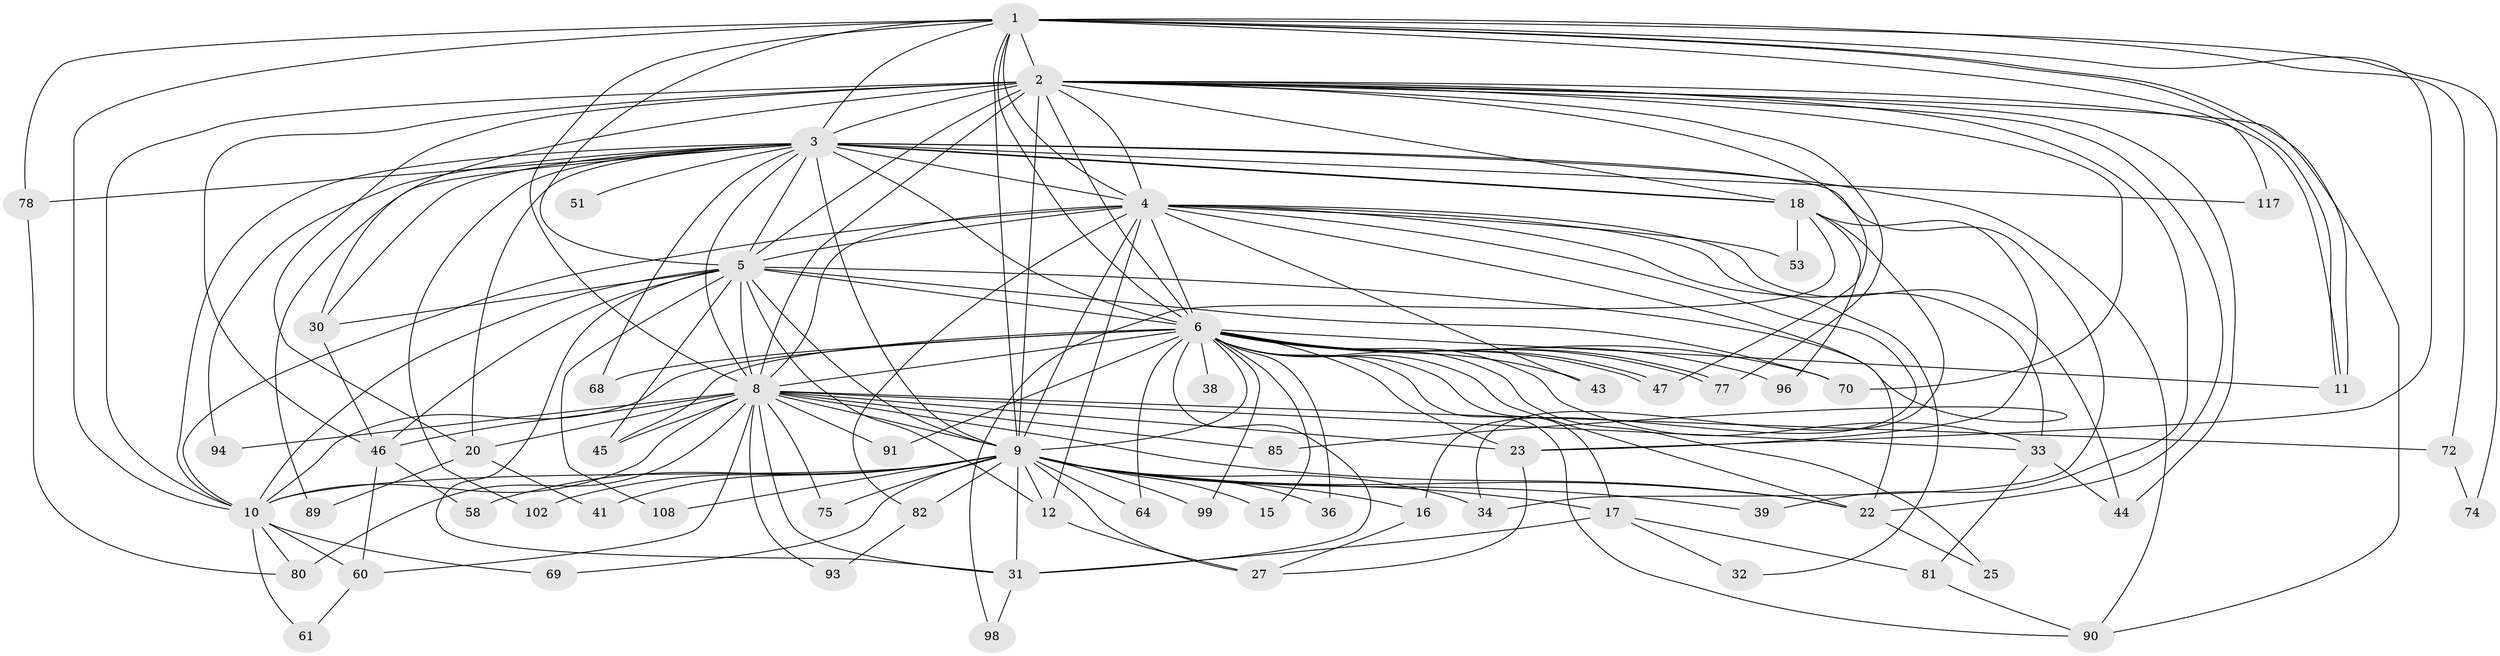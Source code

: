 // original degree distribution, {18: 0.007936507936507936, 19: 0.015873015873015872, 28: 0.015873015873015872, 21: 0.007936507936507936, 15: 0.007936507936507936, 22: 0.007936507936507936, 31: 0.007936507936507936, 13: 0.007936507936507936, 4: 0.0873015873015873, 11: 0.007936507936507936, 2: 0.5317460317460317, 3: 0.18253968253968253, 5: 0.05555555555555555, 6: 0.03968253968253968, 7: 0.007936507936507936, 10: 0.007936507936507936}
// Generated by graph-tools (version 1.1) at 2025/13/03/09/25 04:13:53]
// undirected, 63 vertices, 171 edges
graph export_dot {
graph [start="1"]
  node [color=gray90,style=filled];
  1;
  2 [super="+110+84+49+7+42+95"];
  3 [super="+54+48+100"];
  4 [super="+21"];
  5;
  6 [super="+57+71+14+55+13+24"];
  8 [super="+52+111+112+28+88"];
  9 [super="+50"];
  10 [super="+73"];
  11;
  12;
  15;
  16;
  17;
  18 [super="+35+26"];
  20;
  22 [super="+105+86+40"];
  23 [super="+115"];
  25;
  27 [super="+83"];
  30 [super="+63+107"];
  31 [super="+79"];
  32;
  33;
  34 [super="+106"];
  36;
  38;
  39;
  41;
  43;
  44 [super="+87"];
  45;
  46 [super="+59+66+56"];
  47;
  51;
  53;
  58;
  60 [super="+119"];
  61;
  64;
  68;
  69;
  70 [super="+76"];
  72;
  74;
  75;
  77 [super="+97"];
  78;
  80;
  81;
  82;
  85;
  89;
  90 [super="+104+116"];
  91;
  93;
  94;
  96;
  98;
  99;
  102;
  108;
  117;
  1 -- 2 [weight=3];
  1 -- 3;
  1 -- 4;
  1 -- 5;
  1 -- 6;
  1 -- 8 [weight=2];
  1 -- 9;
  1 -- 10;
  1 -- 11;
  1 -- 11;
  1 -- 23;
  1 -- 72;
  1 -- 74;
  1 -- 78;
  1 -- 117;
  2 -- 3 [weight=2];
  2 -- 4 [weight=3];
  2 -- 5 [weight=2];
  2 -- 6 [weight=3];
  2 -- 8 [weight=3];
  2 -- 9 [weight=3];
  2 -- 10 [weight=2];
  2 -- 39;
  2 -- 44;
  2 -- 90;
  2 -- 11;
  2 -- 18 [weight=2];
  2 -- 30 [weight=2];
  2 -- 46;
  2 -- 20;
  2 -- 22;
  2 -- 77;
  2 -- 47;
  2 -- 70;
  3 -- 4 [weight=3];
  3 -- 5;
  3 -- 6 [weight=4];
  3 -- 8 [weight=2];
  3 -- 9 [weight=2];
  3 -- 10 [weight=2];
  3 -- 18;
  3 -- 18;
  3 -- 20;
  3 -- 30;
  3 -- 34;
  3 -- 51 [weight=2];
  3 -- 68;
  3 -- 78;
  3 -- 89;
  3 -- 90;
  3 -- 102;
  3 -- 117;
  3 -- 94;
  4 -- 5;
  4 -- 6 [weight=2];
  4 -- 8;
  4 -- 9;
  4 -- 10;
  4 -- 16;
  4 -- 32;
  4 -- 33;
  4 -- 43;
  4 -- 44;
  4 -- 53;
  4 -- 82;
  4 -- 85;
  4 -- 12;
  5 -- 6 [weight=2];
  5 -- 8 [weight=2];
  5 -- 9;
  5 -- 10;
  5 -- 12;
  5 -- 31;
  5 -- 45;
  5 -- 70;
  5 -- 108;
  5 -- 22;
  5 -- 30;
  5 -- 46;
  6 -- 8 [weight=4];
  6 -- 9 [weight=2];
  6 -- 10;
  6 -- 15;
  6 -- 47;
  6 -- 47;
  6 -- 64;
  6 -- 68;
  6 -- 77;
  6 -- 77;
  6 -- 96;
  6 -- 70;
  6 -- 33;
  6 -- 99;
  6 -- 36;
  6 -- 38 [weight=2];
  6 -- 43;
  6 -- 45;
  6 -- 17;
  6 -- 22;
  6 -- 23 [weight=2];
  6 -- 90;
  6 -- 91;
  6 -- 31;
  6 -- 25;
  6 -- 11;
  8 -- 9;
  8 -- 10;
  8 -- 33;
  8 -- 46 [weight=4];
  8 -- 93;
  8 -- 45;
  8 -- 31;
  8 -- 20;
  8 -- 60 [weight=2];
  8 -- 72;
  8 -- 75;
  8 -- 80;
  8 -- 85;
  8 -- 23;
  8 -- 91;
  8 -- 94;
  8 -- 22;
  9 -- 10;
  9 -- 12;
  9 -- 15;
  9 -- 16;
  9 -- 17;
  9 -- 31;
  9 -- 36;
  9 -- 39;
  9 -- 41;
  9 -- 58;
  9 -- 64;
  9 -- 69;
  9 -- 75;
  9 -- 82;
  9 -- 99;
  9 -- 102;
  9 -- 108;
  9 -- 27;
  9 -- 34;
  9 -- 22;
  10 -- 61;
  10 -- 69;
  10 -- 60;
  10 -- 80;
  12 -- 27;
  16 -- 27;
  17 -- 32;
  17 -- 81;
  17 -- 31;
  18 -- 23;
  18 -- 96;
  18 -- 34;
  18 -- 53;
  18 -- 98;
  20 -- 41;
  20 -- 89;
  22 -- 25;
  23 -- 27;
  30 -- 46;
  31 -- 98;
  33 -- 81;
  33 -- 44;
  46 -- 58;
  46 -- 60;
  60 -- 61;
  72 -- 74;
  78 -- 80;
  81 -- 90;
  82 -- 93;
}
